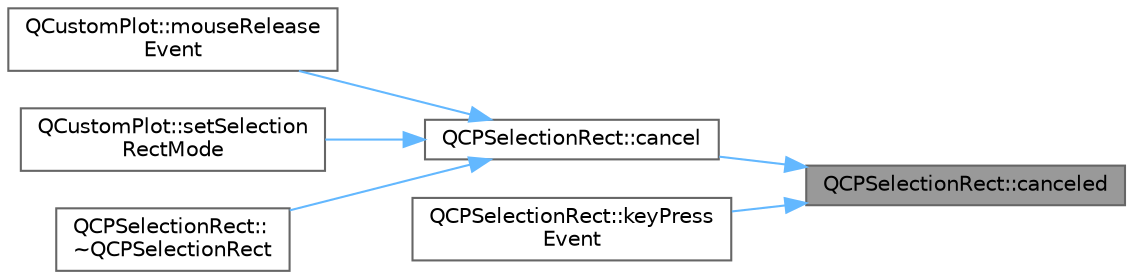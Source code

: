 digraph "QCPSelectionRect::canceled"
{
 // LATEX_PDF_SIZE
  bgcolor="transparent";
  edge [fontname=Helvetica,fontsize=10,labelfontname=Helvetica,labelfontsize=10];
  node [fontname=Helvetica,fontsize=10,shape=box,height=0.2,width=0.4];
  rankdir="RL";
  Node1 [label="QCPSelectionRect::canceled",height=0.2,width=0.4,color="gray40", fillcolor="grey60", style="filled", fontcolor="black",tooltip=" "];
  Node1 -> Node2 [dir="back",color="steelblue1",style="solid"];
  Node2 [label="QCPSelectionRect::cancel",height=0.2,width=0.4,color="grey40", fillcolor="white", style="filled",URL="$class_q_c_p_selection_rect.html#af67bc58f4f5ce9a4dc420b9c42de235a",tooltip=" "];
  Node2 -> Node3 [dir="back",color="steelblue1",style="solid"];
  Node3 [label="QCustomPlot::mouseRelease\lEvent",height=0.2,width=0.4,color="grey40", fillcolor="white", style="filled",URL="$class_q_custom_plot.html#adc24846f52199e5a9bc35c387a6ce68d",tooltip=" "];
  Node2 -> Node4 [dir="back",color="steelblue1",style="solid"];
  Node4 [label="QCustomPlot::setSelection\lRectMode",height=0.2,width=0.4,color="grey40", fillcolor="white", style="filled",URL="$class_q_custom_plot.html#a810ef958ebe84db661c7288b526c0deb",tooltip=" "];
  Node2 -> Node5 [dir="back",color="steelblue1",style="solid"];
  Node5 [label="QCPSelectionRect::\l~QCPSelectionRect",height=0.2,width=0.4,color="grey40", fillcolor="white", style="filled",URL="$class_q_c_p_selection_rect.html#aded186aabcdc3ee51775b7c5063e199a",tooltip=" "];
  Node1 -> Node6 [dir="back",color="steelblue1",style="solid"];
  Node6 [label="QCPSelectionRect::keyPress\lEvent",height=0.2,width=0.4,color="grey40", fillcolor="white", style="filled",URL="$class_q_c_p_selection_rect.html#a1affe764316d6122a26fdb2e9583feb1",tooltip=" "];
}
